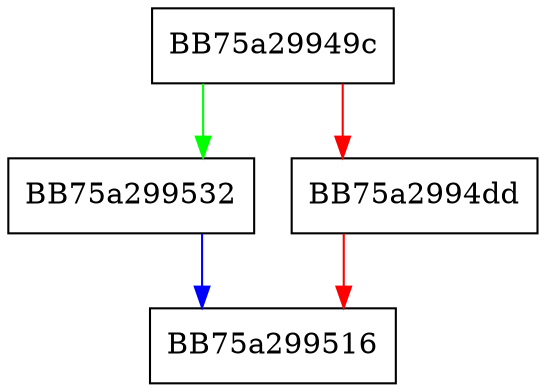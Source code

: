 digraph sqlite3KeyInfoAlloc {
  node [shape="box"];
  graph [splines=ortho];
  BB75a29949c -> BB75a299532 [color="green"];
  BB75a29949c -> BB75a2994dd [color="red"];
  BB75a2994dd -> BB75a299516 [color="red"];
  BB75a299532 -> BB75a299516 [color="blue"];
}